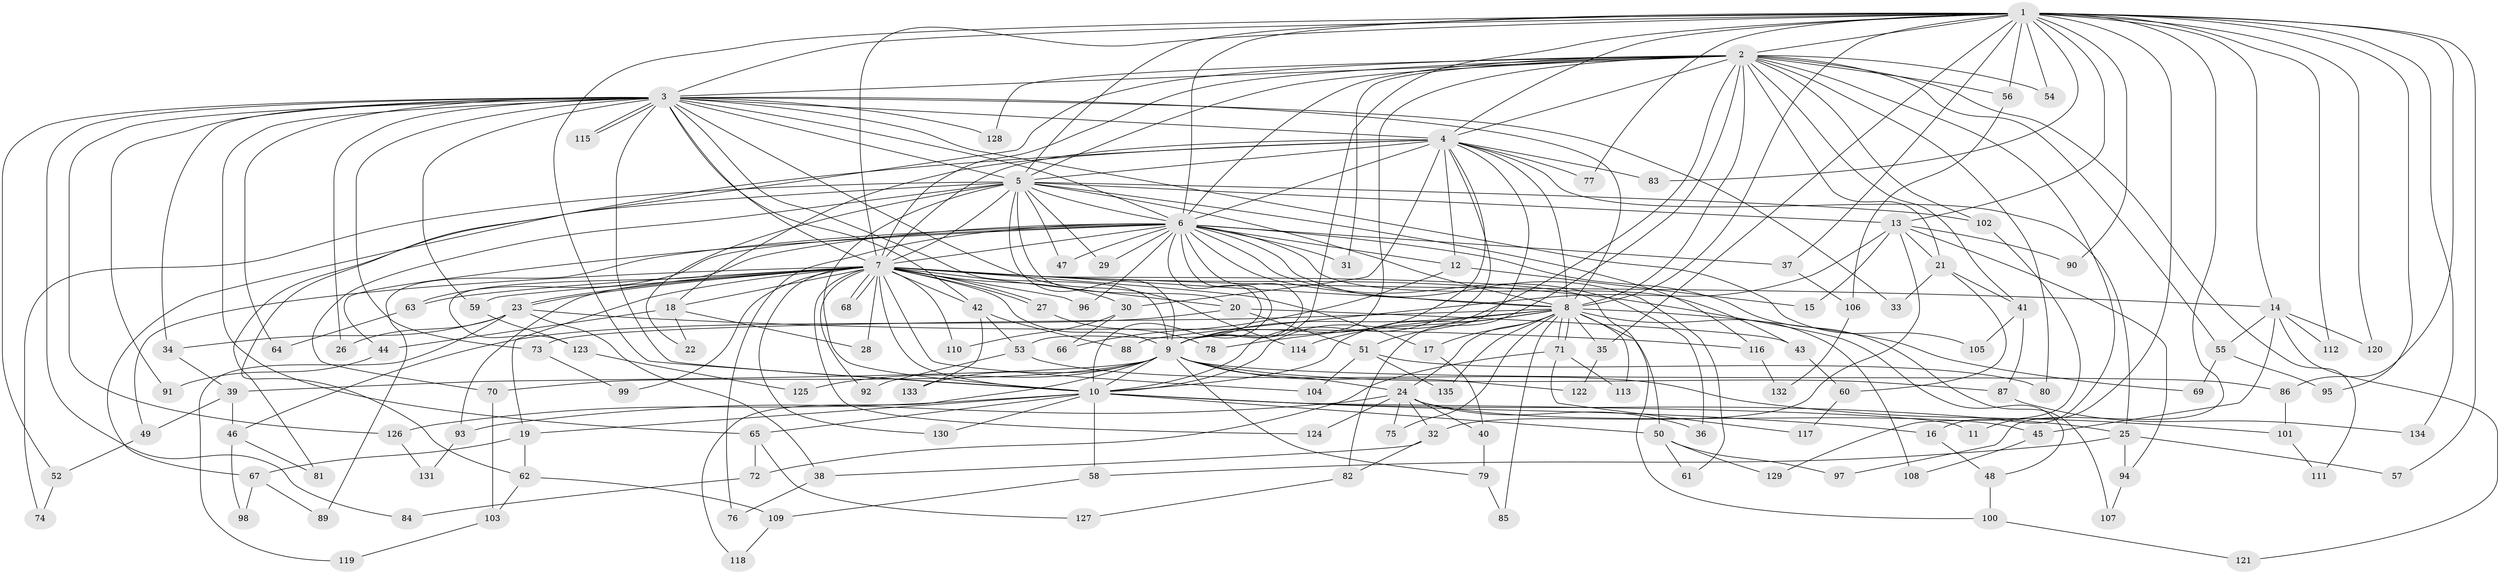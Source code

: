 // Generated by graph-tools (version 1.1) at 2025/13/03/09/25 04:13:49]
// undirected, 135 vertices, 295 edges
graph export_dot {
graph [start="1"]
  node [color=gray90,style=filled];
  1;
  2;
  3;
  4;
  5;
  6;
  7;
  8;
  9;
  10;
  11;
  12;
  13;
  14;
  15;
  16;
  17;
  18;
  19;
  20;
  21;
  22;
  23;
  24;
  25;
  26;
  27;
  28;
  29;
  30;
  31;
  32;
  33;
  34;
  35;
  36;
  37;
  38;
  39;
  40;
  41;
  42;
  43;
  44;
  45;
  46;
  47;
  48;
  49;
  50;
  51;
  52;
  53;
  54;
  55;
  56;
  57;
  58;
  59;
  60;
  61;
  62;
  63;
  64;
  65;
  66;
  67;
  68;
  69;
  70;
  71;
  72;
  73;
  74;
  75;
  76;
  77;
  78;
  79;
  80;
  81;
  82;
  83;
  84;
  85;
  86;
  87;
  88;
  89;
  90;
  91;
  92;
  93;
  94;
  95;
  96;
  97;
  98;
  99;
  100;
  101;
  102;
  103;
  104;
  105;
  106;
  107;
  108;
  109;
  110;
  111;
  112;
  113;
  114;
  115;
  116;
  117;
  118;
  119;
  120;
  121;
  122;
  123;
  124;
  125;
  126;
  127;
  128;
  129;
  130;
  131;
  132;
  133;
  134;
  135;
  1 -- 2;
  1 -- 3;
  1 -- 4;
  1 -- 5;
  1 -- 6;
  1 -- 7;
  1 -- 8;
  1 -- 9;
  1 -- 10;
  1 -- 11;
  1 -- 13;
  1 -- 14;
  1 -- 35;
  1 -- 37;
  1 -- 54;
  1 -- 56;
  1 -- 57;
  1 -- 77;
  1 -- 83;
  1 -- 86;
  1 -- 90;
  1 -- 95;
  1 -- 97;
  1 -- 112;
  1 -- 120;
  1 -- 134;
  2 -- 3;
  2 -- 4;
  2 -- 5;
  2 -- 6;
  2 -- 7;
  2 -- 8;
  2 -- 9;
  2 -- 10;
  2 -- 16;
  2 -- 21;
  2 -- 31;
  2 -- 41;
  2 -- 54;
  2 -- 55;
  2 -- 56;
  2 -- 62;
  2 -- 80;
  2 -- 82;
  2 -- 102;
  2 -- 111;
  2 -- 128;
  3 -- 4;
  3 -- 5;
  3 -- 6;
  3 -- 7;
  3 -- 8;
  3 -- 9;
  3 -- 10;
  3 -- 26;
  3 -- 33;
  3 -- 34;
  3 -- 42;
  3 -- 52;
  3 -- 59;
  3 -- 64;
  3 -- 65;
  3 -- 73;
  3 -- 84;
  3 -- 91;
  3 -- 105;
  3 -- 114;
  3 -- 115;
  3 -- 115;
  3 -- 126;
  3 -- 128;
  4 -- 5;
  4 -- 6;
  4 -- 7;
  4 -- 8;
  4 -- 9;
  4 -- 10;
  4 -- 12;
  4 -- 18;
  4 -- 25;
  4 -- 30;
  4 -- 51;
  4 -- 77;
  4 -- 81;
  4 -- 83;
  5 -- 6;
  5 -- 7;
  5 -- 8;
  5 -- 9;
  5 -- 10;
  5 -- 13;
  5 -- 20;
  5 -- 22;
  5 -- 29;
  5 -- 47;
  5 -- 67;
  5 -- 70;
  5 -- 74;
  5 -- 102;
  5 -- 116;
  6 -- 7;
  6 -- 8;
  6 -- 9;
  6 -- 10;
  6 -- 12;
  6 -- 29;
  6 -- 31;
  6 -- 36;
  6 -- 37;
  6 -- 43;
  6 -- 44;
  6 -- 47;
  6 -- 53;
  6 -- 61;
  6 -- 63;
  6 -- 76;
  6 -- 89;
  6 -- 96;
  6 -- 107;
  6 -- 123;
  7 -- 8;
  7 -- 9;
  7 -- 10;
  7 -- 14;
  7 -- 17;
  7 -- 18;
  7 -- 19;
  7 -- 20;
  7 -- 23;
  7 -- 23;
  7 -- 27;
  7 -- 27;
  7 -- 28;
  7 -- 30;
  7 -- 42;
  7 -- 48;
  7 -- 49;
  7 -- 59;
  7 -- 63;
  7 -- 68;
  7 -- 68;
  7 -- 92;
  7 -- 93;
  7 -- 96;
  7 -- 99;
  7 -- 100;
  7 -- 104;
  7 -- 110;
  7 -- 124;
  7 -- 130;
  8 -- 9;
  8 -- 10;
  8 -- 17;
  8 -- 24;
  8 -- 35;
  8 -- 50;
  8 -- 69;
  8 -- 71;
  8 -- 71;
  8 -- 73;
  8 -- 75;
  8 -- 78;
  8 -- 85;
  8 -- 108;
  8 -- 113;
  8 -- 114;
  8 -- 135;
  9 -- 10;
  9 -- 24;
  9 -- 39;
  9 -- 70;
  9 -- 79;
  9 -- 86;
  9 -- 87;
  9 -- 118;
  9 -- 122;
  9 -- 125;
  9 -- 133;
  10 -- 11;
  10 -- 16;
  10 -- 19;
  10 -- 25;
  10 -- 50;
  10 -- 58;
  10 -- 65;
  10 -- 126;
  10 -- 130;
  12 -- 15;
  12 -- 66;
  13 -- 15;
  13 -- 21;
  13 -- 32;
  13 -- 88;
  13 -- 90;
  13 -- 94;
  14 -- 45;
  14 -- 55;
  14 -- 112;
  14 -- 120;
  14 -- 121;
  16 -- 48;
  17 -- 40;
  18 -- 22;
  18 -- 28;
  18 -- 44;
  19 -- 62;
  19 -- 67;
  20 -- 43;
  20 -- 46;
  20 -- 51;
  21 -- 33;
  21 -- 41;
  21 -- 60;
  23 -- 26;
  23 -- 34;
  23 -- 38;
  23 -- 116;
  23 -- 119;
  24 -- 32;
  24 -- 36;
  24 -- 40;
  24 -- 45;
  24 -- 75;
  24 -- 93;
  24 -- 124;
  25 -- 57;
  25 -- 58;
  25 -- 94;
  27 -- 78;
  30 -- 66;
  30 -- 110;
  32 -- 38;
  32 -- 82;
  34 -- 39;
  35 -- 122;
  37 -- 106;
  38 -- 76;
  39 -- 46;
  39 -- 49;
  40 -- 79;
  41 -- 87;
  41 -- 105;
  42 -- 53;
  42 -- 88;
  42 -- 133;
  43 -- 60;
  44 -- 91;
  45 -- 108;
  46 -- 81;
  46 -- 98;
  48 -- 100;
  49 -- 52;
  50 -- 61;
  50 -- 97;
  50 -- 129;
  51 -- 80;
  51 -- 104;
  51 -- 135;
  52 -- 74;
  53 -- 92;
  53 -- 101;
  55 -- 69;
  55 -- 95;
  56 -- 106;
  58 -- 109;
  59 -- 123;
  60 -- 117;
  62 -- 103;
  62 -- 109;
  63 -- 64;
  65 -- 72;
  65 -- 127;
  67 -- 89;
  67 -- 98;
  70 -- 103;
  71 -- 72;
  71 -- 113;
  71 -- 117;
  72 -- 84;
  73 -- 99;
  79 -- 85;
  82 -- 127;
  86 -- 101;
  87 -- 134;
  93 -- 131;
  94 -- 107;
  100 -- 121;
  101 -- 111;
  102 -- 129;
  103 -- 119;
  106 -- 132;
  109 -- 118;
  116 -- 132;
  123 -- 125;
  126 -- 131;
}
